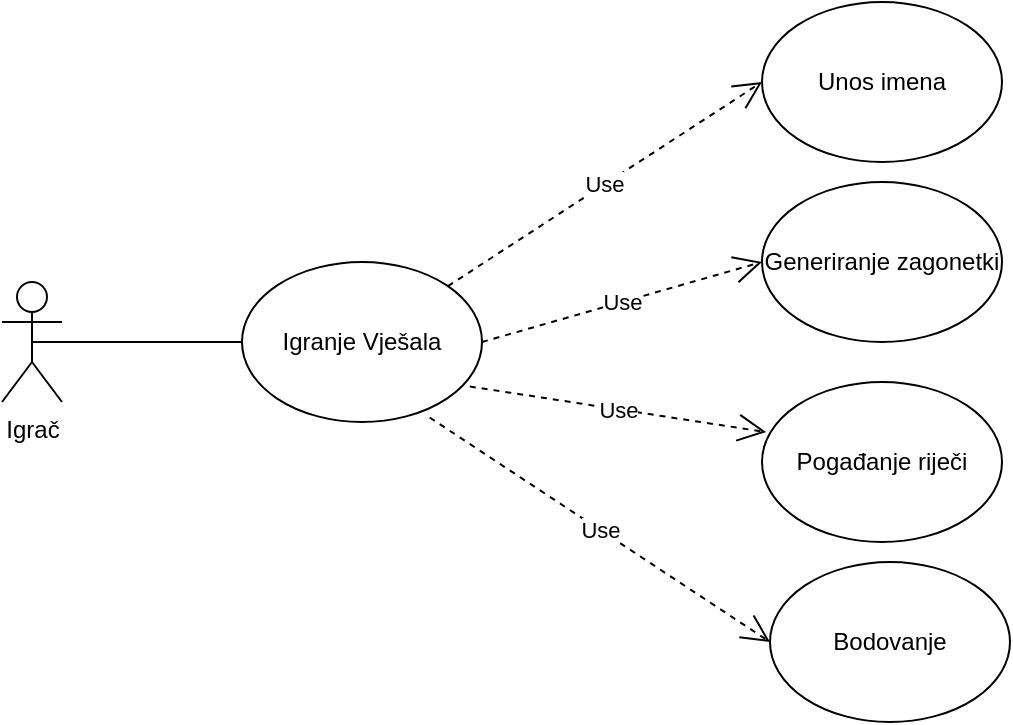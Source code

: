 <mxfile version="14.2.7" type="github" pages="8">
  <diagram id="t7AAfB5uRZc5TJ6AGRy_" name="UseCase: Igra Vješala">
    <mxGraphModel dx="1108" dy="1651" grid="1" gridSize="10" guides="1" tooltips="1" connect="1" arrows="1" fold="1" page="1" pageScale="1" pageWidth="827" pageHeight="1169" math="0" shadow="0">
      <root>
        <mxCell id="0" />
        <mxCell id="1" parent="0" />
        <mxCell id="uMafSdMmmjQVVe1kIT9z-1" value="Igrač&lt;br&gt;" style="shape=umlActor;verticalLabelPosition=bottom;verticalAlign=top;html=1;" parent="1" vertex="1">
          <mxGeometry x="50" y="-1010" width="30" height="60" as="geometry" />
        </mxCell>
        <mxCell id="uMafSdMmmjQVVe1kIT9z-2" value="Igranje Vješala" style="ellipse;whiteSpace=wrap;html=1;" parent="1" vertex="1">
          <mxGeometry x="170" y="-1020" width="120" height="80" as="geometry" />
        </mxCell>
        <mxCell id="uMafSdMmmjQVVe1kIT9z-5" value="" style="endArrow=none;html=1;entryX=0;entryY=0.5;entryDx=0;entryDy=0;exitX=0.5;exitY=0.5;exitDx=0;exitDy=0;exitPerimeter=0;" parent="1" source="uMafSdMmmjQVVe1kIT9z-1" target="uMafSdMmmjQVVe1kIT9z-2" edge="1">
          <mxGeometry width="50" height="50" relative="1" as="geometry">
            <mxPoint x="170" y="-980" as="sourcePoint" />
            <mxPoint x="310" y="-870" as="targetPoint" />
          </mxGeometry>
        </mxCell>
        <mxCell id="uMafSdMmmjQVVe1kIT9z-6" value="Unos imena" style="ellipse;whiteSpace=wrap;html=1;" parent="1" vertex="1">
          <mxGeometry x="430" y="-1150" width="120" height="80" as="geometry" />
        </mxCell>
        <mxCell id="uMafSdMmmjQVVe1kIT9z-7" value="Generiranje zagonetki" style="ellipse;whiteSpace=wrap;html=1;" parent="1" vertex="1">
          <mxGeometry x="430" y="-1060" width="120" height="80" as="geometry" />
        </mxCell>
        <mxCell id="uMafSdMmmjQVVe1kIT9z-8" value="Pogađanje riječi" style="ellipse;whiteSpace=wrap;html=1;" parent="1" vertex="1">
          <mxGeometry x="430" y="-960" width="120" height="80" as="geometry" />
        </mxCell>
        <mxCell id="uMafSdMmmjQVVe1kIT9z-9" value="Bodovanje" style="ellipse;whiteSpace=wrap;html=1;" parent="1" vertex="1">
          <mxGeometry x="434" y="-870" width="120" height="80" as="geometry" />
        </mxCell>
        <mxCell id="uMafSdMmmjQVVe1kIT9z-11" value="Use" style="endArrow=open;endSize=12;dashed=1;html=1;exitX=1;exitY=0.5;exitDx=0;exitDy=0;entryX=0;entryY=0.5;entryDx=0;entryDy=0;" parent="1" source="uMafSdMmmjQVVe1kIT9z-2" target="uMafSdMmmjQVVe1kIT9z-7" edge="1">
          <mxGeometry width="160" relative="1" as="geometry">
            <mxPoint x="320" y="-950" as="sourcePoint" />
            <mxPoint x="480" y="-950" as="targetPoint" />
          </mxGeometry>
        </mxCell>
        <mxCell id="uMafSdMmmjQVVe1kIT9z-12" value="Use" style="endArrow=open;endSize=12;dashed=1;html=1;entryX=0;entryY=0.5;entryDx=0;entryDy=0;" parent="1" source="uMafSdMmmjQVVe1kIT9z-2" target="uMafSdMmmjQVVe1kIT9z-6" edge="1">
          <mxGeometry width="160" relative="1" as="geometry">
            <mxPoint x="320" y="-950" as="sourcePoint" />
            <mxPoint x="480" y="-950" as="targetPoint" />
          </mxGeometry>
        </mxCell>
        <mxCell id="uMafSdMmmjQVVe1kIT9z-13" value="Use" style="endArrow=open;endSize=12;dashed=1;html=1;exitX=0.949;exitY=0.778;exitDx=0;exitDy=0;exitPerimeter=0;entryX=0.017;entryY=0.313;entryDx=0;entryDy=0;entryPerimeter=0;" parent="1" source="uMafSdMmmjQVVe1kIT9z-2" target="uMafSdMmmjQVVe1kIT9z-8" edge="1">
          <mxGeometry width="160" relative="1" as="geometry">
            <mxPoint x="320" y="-950" as="sourcePoint" />
            <mxPoint x="480" y="-950" as="targetPoint" />
          </mxGeometry>
        </mxCell>
        <mxCell id="uMafSdMmmjQVVe1kIT9z-14" value="Use" style="endArrow=open;endSize=12;dashed=1;html=1;exitX=0.782;exitY=0.972;exitDx=0;exitDy=0;exitPerimeter=0;entryX=0;entryY=0.5;entryDx=0;entryDy=0;" parent="1" source="uMafSdMmmjQVVe1kIT9z-2" target="uMafSdMmmjQVVe1kIT9z-9" edge="1">
          <mxGeometry width="160" relative="1" as="geometry">
            <mxPoint x="320" y="-950" as="sourcePoint" />
            <mxPoint x="480" y="-950" as="targetPoint" />
          </mxGeometry>
        </mxCell>
      </root>
    </mxGraphModel>
  </diagram>
  <diagram id="A4QDlll-oGeCQvx7pcKY" name="Activity: Igranje Vješala">
    <mxGraphModel dx="1108" dy="482" grid="1" gridSize="10" guides="1" tooltips="1" connect="1" arrows="1" fold="1" page="1" pageScale="1" pageWidth="827" pageHeight="1169" math="0" shadow="0">
      <root>
        <mxCell id="Zv0s2zPi0mleXZcaLCtx-0" />
        <mxCell id="Zv0s2zPi0mleXZcaLCtx-1" parent="Zv0s2zPi0mleXZcaLCtx-0" />
        <mxCell id="Zv0s2zPi0mleXZcaLCtx-2" value="" style="ellipse;html=1;shape=startState;fillColor=#000000;strokeColor=#ff0000;" parent="Zv0s2zPi0mleXZcaLCtx-1" vertex="1">
          <mxGeometry x="310" y="30" width="30" height="30" as="geometry" />
        </mxCell>
        <mxCell id="Zv0s2zPi0mleXZcaLCtx-3" value="" style="edgeStyle=orthogonalEdgeStyle;html=1;verticalAlign=bottom;endArrow=open;endSize=8;strokeColor=#ff0000;" parent="Zv0s2zPi0mleXZcaLCtx-1" edge="1">
          <mxGeometry relative="1" as="geometry">
            <mxPoint x="325" y="110" as="targetPoint" />
            <mxPoint x="325" y="50" as="sourcePoint" />
          </mxGeometry>
        </mxCell>
        <mxCell id="Zv0s2zPi0mleXZcaLCtx-4" value="Unos imena" style="rounded=1;whiteSpace=wrap;html=1;arcSize=40;fontColor=#000000;fillColor=#ffffc0;strokeColor=#ff0000;" parent="Zv0s2zPi0mleXZcaLCtx-1" vertex="1">
          <mxGeometry x="265" y="110" width="120" height="40" as="geometry" />
        </mxCell>
        <mxCell id="Zv0s2zPi0mleXZcaLCtx-5" value="" style="edgeStyle=orthogonalEdgeStyle;html=1;verticalAlign=bottom;endArrow=open;endSize=8;strokeColor=#ff0000;" parent="Zv0s2zPi0mleXZcaLCtx-1" source="Zv0s2zPi0mleXZcaLCtx-4" edge="1">
          <mxGeometry relative="1" as="geometry">
            <mxPoint x="325" y="210" as="targetPoint" />
          </mxGeometry>
        </mxCell>
        <mxCell id="Zv0s2zPi0mleXZcaLCtx-6" value="Generiranje zagonetki" style="rounded=1;whiteSpace=wrap;html=1;arcSize=40;fontColor=#000000;fillColor=#ffffc0;strokeColor=#ff0000;" parent="Zv0s2zPi0mleXZcaLCtx-1" vertex="1">
          <mxGeometry x="265" y="210" width="120" height="40" as="geometry" />
        </mxCell>
        <mxCell id="Zv0s2zPi0mleXZcaLCtx-7" value="" style="edgeStyle=orthogonalEdgeStyle;html=1;verticalAlign=bottom;endArrow=open;endSize=8;strokeColor=#ff0000;" parent="Zv0s2zPi0mleXZcaLCtx-1" source="Zv0s2zPi0mleXZcaLCtx-6" edge="1">
          <mxGeometry relative="1" as="geometry">
            <mxPoint x="325" y="310" as="targetPoint" />
          </mxGeometry>
        </mxCell>
        <mxCell id="5e64gRpfo2R-UP8L5tnI-0" value="Pogađanje riječi" style="rounded=1;whiteSpace=wrap;html=1;arcSize=40;fontColor=#000000;fillColor=#ffffc0;strokeColor=#ff0000;" parent="Zv0s2zPi0mleXZcaLCtx-1" vertex="1">
          <mxGeometry x="265" y="310" width="120" height="40" as="geometry" />
        </mxCell>
        <mxCell id="5e64gRpfo2R-UP8L5tnI-1" value="" style="edgeStyle=orthogonalEdgeStyle;html=1;verticalAlign=bottom;endArrow=open;endSize=8;strokeColor=#ff0000;" parent="Zv0s2zPi0mleXZcaLCtx-1" source="5e64gRpfo2R-UP8L5tnI-0" edge="1">
          <mxGeometry relative="1" as="geometry">
            <mxPoint x="325" y="410" as="targetPoint" />
          </mxGeometry>
        </mxCell>
        <mxCell id="5e64gRpfo2R-UP8L5tnI-2" value="Igrač je pogodio sva slova" style="rhombus;whiteSpace=wrap;html=1;fillColor=#ffffc0;strokeColor=#ff0000;" parent="Zv0s2zPi0mleXZcaLCtx-1" vertex="1">
          <mxGeometry x="251.25" y="410" width="147.5" height="90" as="geometry" />
        </mxCell>
        <mxCell id="5e64gRpfo2R-UP8L5tnI-3" value="no" style="edgeStyle=orthogonalEdgeStyle;html=1;align=left;verticalAlign=bottom;endArrow=open;endSize=8;strokeColor=#ff0000;" parent="Zv0s2zPi0mleXZcaLCtx-1" source="5e64gRpfo2R-UP8L5tnI-2" edge="1">
          <mxGeometry x="-1" relative="1" as="geometry">
            <mxPoint x="450" y="455" as="targetPoint" />
          </mxGeometry>
        </mxCell>
        <mxCell id="5e64gRpfo2R-UP8L5tnI-4" value="yes" style="edgeStyle=orthogonalEdgeStyle;html=1;align=left;verticalAlign=top;endArrow=open;endSize=8;strokeColor=#ff0000;" parent="Zv0s2zPi0mleXZcaLCtx-1" source="5e64gRpfo2R-UP8L5tnI-2" edge="1">
          <mxGeometry x="-1" relative="1" as="geometry">
            <mxPoint x="325" y="530" as="targetPoint" />
          </mxGeometry>
        </mxCell>
        <mxCell id="TKq9qSUuUsBXnSqAV_0W-1" value="Bodovanje" style="rounded=1;whiteSpace=wrap;html=1;arcSize=40;fontColor=#000000;fillColor=#ffffc0;strokeColor=#ff0000;" parent="Zv0s2zPi0mleXZcaLCtx-1" vertex="1">
          <mxGeometry x="267.5" y="530" width="120" height="40" as="geometry" />
        </mxCell>
        <mxCell id="TKq9qSUuUsBXnSqAV_0W-2" value="" style="edgeStyle=orthogonalEdgeStyle;html=1;verticalAlign=bottom;endArrow=open;endSize=8;strokeColor=#ff0000;" parent="Zv0s2zPi0mleXZcaLCtx-1" source="TKq9qSUuUsBXnSqAV_0W-1" edge="1">
          <mxGeometry relative="1" as="geometry">
            <mxPoint x="327.5" y="630" as="targetPoint" />
          </mxGeometry>
        </mxCell>
        <mxCell id="TKq9qSUuUsBXnSqAV_0W-3" value="" style="ellipse;html=1;shape=endState;fillColor=#000000;strokeColor=#ff0000;" parent="Zv0s2zPi0mleXZcaLCtx-1" vertex="1">
          <mxGeometry x="312.5" y="630" width="30" height="30" as="geometry" />
        </mxCell>
        <mxCell id="TKq9qSUuUsBXnSqAV_0W-6" value="Nastavak igre" style="rounded=1;whiteSpace=wrap;html=1;arcSize=40;fontColor=#000000;fillColor=#ffffc0;strokeColor=#ff0000;" parent="Zv0s2zPi0mleXZcaLCtx-1" vertex="1">
          <mxGeometry x="450" y="440" width="120" height="40" as="geometry" />
        </mxCell>
        <mxCell id="TKq9qSUuUsBXnSqAV_0W-7" value="" style="edgeStyle=orthogonalEdgeStyle;html=1;verticalAlign=bottom;endArrow=open;endSize=8;strokeColor=#ff0000;" parent="Zv0s2zPi0mleXZcaLCtx-1" source="TKq9qSUuUsBXnSqAV_0W-6" edge="1">
          <mxGeometry relative="1" as="geometry">
            <mxPoint x="250" y="460" as="targetPoint" />
            <Array as="points">
              <mxPoint x="510" y="671" />
              <mxPoint x="190" y="671" />
            </Array>
          </mxGeometry>
        </mxCell>
        <mxCell id="keYMumd1XY0r4O38rUdy-0" style="edgeStyle=orthogonalEdgeStyle;rounded=0;orthogonalLoop=1;jettySize=auto;html=1;exitX=0.5;exitY=1;exitDx=0;exitDy=0;" parent="Zv0s2zPi0mleXZcaLCtx-1" source="Zv0s2zPi0mleXZcaLCtx-2" target="Zv0s2zPi0mleXZcaLCtx-2" edge="1">
          <mxGeometry relative="1" as="geometry" />
        </mxCell>
      </root>
    </mxGraphModel>
  </diagram>
  <diagram id="lLZ3rtmIU1pkREQOlgfz" name="Activity: Unos imena">
    <mxGraphModel dx="1108" dy="482" grid="1" gridSize="10" guides="1" tooltips="1" connect="1" arrows="1" fold="1" page="1" pageScale="1" pageWidth="827" pageHeight="1169" math="0" shadow="0">
      <root>
        <mxCell id="8glMOwJfJuNUVCbfL2xH-0" />
        <mxCell id="8glMOwJfJuNUVCbfL2xH-1" parent="8glMOwJfJuNUVCbfL2xH-0" />
        <mxCell id="8glMOwJfJuNUVCbfL2xH-2" value="" style="ellipse;html=1;shape=startState;fillColor=#000000;strokeColor=#ff0000;" parent="8glMOwJfJuNUVCbfL2xH-1" vertex="1">
          <mxGeometry x="300" y="20" width="30" height="30" as="geometry" />
        </mxCell>
        <mxCell id="8glMOwJfJuNUVCbfL2xH-3" value="" style="edgeStyle=orthogonalEdgeStyle;html=1;verticalAlign=bottom;endArrow=open;endSize=8;strokeColor=#ff0000;" parent="8glMOwJfJuNUVCbfL2xH-1" edge="1">
          <mxGeometry relative="1" as="geometry">
            <mxPoint x="315" y="110" as="targetPoint" />
            <mxPoint x="315" y="40" as="sourcePoint" />
          </mxGeometry>
        </mxCell>
        <mxCell id="8glMOwJfJuNUVCbfL2xH-4" value="Sustav prikaže unos imena" style="rounded=1;whiteSpace=wrap;html=1;arcSize=40;fontColor=#000000;fillColor=#ffffc0;strokeColor=#ff0000;" parent="8glMOwJfJuNUVCbfL2xH-1" vertex="1">
          <mxGeometry x="255" y="110" width="120" height="40" as="geometry" />
        </mxCell>
        <mxCell id="8glMOwJfJuNUVCbfL2xH-5" value="" style="edgeStyle=orthogonalEdgeStyle;html=1;verticalAlign=bottom;endArrow=open;endSize=8;strokeColor=#ff0000;" parent="8glMOwJfJuNUVCbfL2xH-1" source="8glMOwJfJuNUVCbfL2xH-4" edge="1">
          <mxGeometry relative="1" as="geometry">
            <mxPoint x="315" y="210" as="targetPoint" />
          </mxGeometry>
        </mxCell>
        <mxCell id="8glMOwJfJuNUVCbfL2xH-6" value="Igrač unese ime" style="rounded=1;whiteSpace=wrap;html=1;arcSize=40;fontColor=#000000;fillColor=#ffffc0;strokeColor=#ff0000;" parent="8glMOwJfJuNUVCbfL2xH-1" vertex="1">
          <mxGeometry x="255" y="210" width="120" height="40" as="geometry" />
        </mxCell>
        <mxCell id="8glMOwJfJuNUVCbfL2xH-7" value="" style="edgeStyle=orthogonalEdgeStyle;html=1;verticalAlign=bottom;endArrow=open;endSize=8;strokeColor=#ff0000;" parent="8glMOwJfJuNUVCbfL2xH-1" source="8glMOwJfJuNUVCbfL2xH-6" edge="1">
          <mxGeometry relative="1" as="geometry">
            <mxPoint x="315" y="310" as="targetPoint" />
          </mxGeometry>
        </mxCell>
        <mxCell id="8glMOwJfJuNUVCbfL2xH-8" value="Sustav provjeri valjanost unosa" style="rounded=1;whiteSpace=wrap;html=1;arcSize=40;fontColor=#000000;fillColor=#ffffc0;strokeColor=#ff0000;" parent="8glMOwJfJuNUVCbfL2xH-1" vertex="1">
          <mxGeometry x="255" y="310" width="120" height="40" as="geometry" />
        </mxCell>
        <mxCell id="8glMOwJfJuNUVCbfL2xH-9" value="" style="edgeStyle=orthogonalEdgeStyle;html=1;verticalAlign=bottom;endArrow=open;endSize=8;strokeColor=#ff0000;" parent="8glMOwJfJuNUVCbfL2xH-1" source="8glMOwJfJuNUVCbfL2xH-8" edge="1">
          <mxGeometry relative="1" as="geometry">
            <mxPoint x="315" y="410" as="targetPoint" />
          </mxGeometry>
        </mxCell>
        <mxCell id="8glMOwJfJuNUVCbfL2xH-10" value="Valjanost imena" style="rhombus;whiteSpace=wrap;html=1;fillColor=#ffffc0;strokeColor=#ff0000;" parent="8glMOwJfJuNUVCbfL2xH-1" vertex="1">
          <mxGeometry x="250" y="410" width="130" height="60" as="geometry" />
        </mxCell>
        <mxCell id="8glMOwJfJuNUVCbfL2xH-11" value="no" style="edgeStyle=orthogonalEdgeStyle;html=1;align=left;verticalAlign=bottom;endArrow=open;endSize=8;strokeColor=#ff0000;entryX=1;entryY=0.25;entryDx=0;entryDy=0;" parent="8glMOwJfJuNUVCbfL2xH-1" source="8glMOwJfJuNUVCbfL2xH-10" target="8glMOwJfJuNUVCbfL2xH-4" edge="1">
          <mxGeometry x="-1" relative="1" as="geometry">
            <mxPoint x="480" y="124" as="targetPoint" />
            <Array as="points">
              <mxPoint x="490" y="440" />
              <mxPoint x="490" y="120" />
            </Array>
          </mxGeometry>
        </mxCell>
        <mxCell id="8glMOwJfJuNUVCbfL2xH-12" value="yes" style="edgeStyle=orthogonalEdgeStyle;html=1;align=left;verticalAlign=top;endArrow=open;endSize=8;strokeColor=#ff0000;" parent="8glMOwJfJuNUVCbfL2xH-1" source="8glMOwJfJuNUVCbfL2xH-10" edge="1">
          <mxGeometry x="-1" relative="1" as="geometry">
            <mxPoint x="315" y="530" as="targetPoint" />
          </mxGeometry>
        </mxCell>
        <mxCell id="8glMOwJfJuNUVCbfL2xH-13" value="Igra postavi korisnika" style="rounded=1;whiteSpace=wrap;html=1;arcSize=40;fontColor=#000000;fillColor=#ffffc0;strokeColor=#ff0000;" parent="8glMOwJfJuNUVCbfL2xH-1" vertex="1">
          <mxGeometry x="255" y="530" width="120" height="40" as="geometry" />
        </mxCell>
        <mxCell id="8glMOwJfJuNUVCbfL2xH-14" value="" style="edgeStyle=orthogonalEdgeStyle;html=1;verticalAlign=bottom;endArrow=open;endSize=8;strokeColor=#ff0000;" parent="8glMOwJfJuNUVCbfL2xH-1" source="8glMOwJfJuNUVCbfL2xH-13" edge="1">
          <mxGeometry relative="1" as="geometry">
            <mxPoint x="315" y="630" as="targetPoint" />
          </mxGeometry>
        </mxCell>
        <mxCell id="8glMOwJfJuNUVCbfL2xH-15" value="" style="ellipse;html=1;shape=endState;fillColor=#000000;strokeColor=#ff0000;" parent="8glMOwJfJuNUVCbfL2xH-1" vertex="1">
          <mxGeometry x="300" y="630" width="30" height="30" as="geometry" />
        </mxCell>
      </root>
    </mxGraphModel>
  </diagram>
  <diagram id="DXntMrccITSF2kXupRxk" name="Activity: Generiranje zagonetki">
    <mxGraphModel dx="1108" dy="482" grid="1" gridSize="10" guides="1" tooltips="1" connect="1" arrows="1" fold="1" page="1" pageScale="1" pageWidth="827" pageHeight="1169" math="0" shadow="0">
      <root>
        <mxCell id="krG-ufowRGtU0hnai8Vx-0" />
        <mxCell id="krG-ufowRGtU0hnai8Vx-1" parent="krG-ufowRGtU0hnai8Vx-0" />
        <mxCell id="krG-ufowRGtU0hnai8Vx-2" value="" style="ellipse;html=1;shape=endState;fillColor=#000000;strokeColor=#ff0000;" parent="krG-ufowRGtU0hnai8Vx-1" vertex="1">
          <mxGeometry x="365" y="40" width="30" height="30" as="geometry" />
        </mxCell>
        <mxCell id="O4cbk9dbyA0JluWbLkqz-0" value="" style="edgeStyle=orthogonalEdgeStyle;rounded=0;orthogonalLoop=1;jettySize=auto;html=1;" edge="1" parent="krG-ufowRGtU0hnai8Vx-1" source="krG-ufowRGtU0hnai8Vx-3" target="p_5qRxw7ErOW9D0is9Pn-0">
          <mxGeometry relative="1" as="geometry" />
        </mxCell>
        <mxCell id="krG-ufowRGtU0hnai8Vx-3" value="Random se generira zagonetka" style="rounded=1;whiteSpace=wrap;html=1;arcSize=40;fontColor=#000000;fillColor=#ffffc0;strokeColor=#ff0000;" parent="krG-ufowRGtU0hnai8Vx-1" vertex="1">
          <mxGeometry x="320" y="140" width="120" height="40" as="geometry" />
        </mxCell>
        <mxCell id="krG-ufowRGtU0hnai8Vx-4" value="" style="edgeStyle=orthogonalEdgeStyle;html=1;verticalAlign=bottom;endArrow=open;endSize=8;strokeColor=#ff0000;" parent="krG-ufowRGtU0hnai8Vx-1" source="krG-ufowRGtU0hnai8Vx-3" edge="1">
          <mxGeometry relative="1" as="geometry">
            <mxPoint x="380" y="240" as="targetPoint" />
            <Array as="points">
              <mxPoint x="380" y="230" />
            </Array>
          </mxGeometry>
        </mxCell>
        <mxCell id="p_5qRxw7ErOW9D0is9Pn-0" value="Igraču se prikaže zagonetka" style="rounded=1;whiteSpace=wrap;html=1;arcSize=40;fontColor=#000000;fillColor=#ffffc0;strokeColor=#ff0000;" parent="krG-ufowRGtU0hnai8Vx-1" vertex="1">
          <mxGeometry x="320" y="240" width="120" height="40" as="geometry" />
        </mxCell>
        <mxCell id="p_5qRxw7ErOW9D0is9Pn-1" value="" style="edgeStyle=orthogonalEdgeStyle;html=1;verticalAlign=bottom;endArrow=open;endSize=8;strokeColor=#ff0000;" parent="krG-ufowRGtU0hnai8Vx-1" source="p_5qRxw7ErOW9D0is9Pn-0" edge="1">
          <mxGeometry relative="1" as="geometry">
            <mxPoint x="380" y="340" as="targetPoint" />
          </mxGeometry>
        </mxCell>
        <mxCell id="p_5qRxw7ErOW9D0is9Pn-2" value="" style="ellipse;html=1;shape=endState;fillColor=#000000;strokeColor=#ff0000;" parent="krG-ufowRGtU0hnai8Vx-1" vertex="1">
          <mxGeometry x="365" y="340" width="30" height="30" as="geometry" />
        </mxCell>
        <mxCell id="O4cbk9dbyA0JluWbLkqz-2" value="" style="edgeStyle=orthogonalEdgeStyle;html=1;verticalAlign=bottom;endArrow=open;endSize=8;strokeColor=#ff0000;exitX=0.5;exitY=1;exitDx=0;exitDy=0;" edge="1" parent="krG-ufowRGtU0hnai8Vx-1" source="krG-ufowRGtU0hnai8Vx-2">
          <mxGeometry relative="1" as="geometry">
            <mxPoint x="379.5" y="140" as="targetPoint" />
            <Array as="points">
              <mxPoint x="380" y="130" />
            </Array>
            <mxPoint x="379.5" y="80" as="sourcePoint" />
          </mxGeometry>
        </mxCell>
      </root>
    </mxGraphModel>
  </diagram>
  <diagram id="v5RKoNMn4YD1xQ0Edqm3" name="Activity: Pogađanje riječi">
    <mxGraphModel dx="1108" dy="482" grid="1" gridSize="10" guides="1" tooltips="1" connect="1" arrows="1" fold="1" page="1" pageScale="1" pageWidth="827" pageHeight="1169" math="0" shadow="0">
      <root>
        <mxCell id="pQWPrRYoLJMenO-4x-RL-0" />
        <mxCell id="pQWPrRYoLJMenO-4x-RL-1" parent="pQWPrRYoLJMenO-4x-RL-0" />
        <mxCell id="PLRM1VCSRUN1PJNMYGaR-2" value="" style="edgeStyle=orthogonalEdgeStyle;rounded=0;orthogonalLoop=1;jettySize=auto;html=1;" edge="1" parent="pQWPrRYoLJMenO-4x-RL-1" target="pQWPrRYoLJMenO-4x-RL-4">
          <mxGeometry relative="1" as="geometry">
            <mxPoint x="399" y="120" as="sourcePoint" />
          </mxGeometry>
        </mxCell>
        <mxCell id="pQWPrRYoLJMenO-4x-RL-2" value="" style="ellipse;html=1;shape=startState;fillColor=#000000;strokeColor=#ff0000;" parent="pQWPrRYoLJMenO-4x-RL-1" vertex="1">
          <mxGeometry x="384" y="90" width="30" height="30" as="geometry" />
        </mxCell>
        <mxCell id="pQWPrRYoLJMenO-4x-RL-3" value="" style="edgeStyle=orthogonalEdgeStyle;html=1;verticalAlign=bottom;endArrow=open;endSize=8;strokeColor=#ff0000;" parent="pQWPrRYoLJMenO-4x-RL-1" source="pQWPrRYoLJMenO-4x-RL-2" edge="1">
          <mxGeometry relative="1" as="geometry">
            <mxPoint x="399" y="170" as="targetPoint" />
          </mxGeometry>
        </mxCell>
        <mxCell id="pQWPrRYoLJMenO-4x-RL-4" value="Sustav prikaže zagonetku i duljinu riječi" style="rounded=1;whiteSpace=wrap;html=1;arcSize=40;fontColor=#000000;fillColor=#ffffc0;strokeColor=#ff0000;" parent="pQWPrRYoLJMenO-4x-RL-1" vertex="1">
          <mxGeometry x="339" y="170" width="120" height="40" as="geometry" />
        </mxCell>
        <mxCell id="pQWPrRYoLJMenO-4x-RL-5" value="" style="edgeStyle=orthogonalEdgeStyle;html=1;verticalAlign=bottom;endArrow=open;endSize=8;strokeColor=#ff0000;" parent="pQWPrRYoLJMenO-4x-RL-1" source="pQWPrRYoLJMenO-4x-RL-4" edge="1">
          <mxGeometry relative="1" as="geometry">
            <mxPoint x="399" y="270" as="targetPoint" />
          </mxGeometry>
        </mxCell>
        <mxCell id="pQWPrRYoLJMenO-4x-RL-6" value="Igrač pogađa slovo" style="rounded=1;whiteSpace=wrap;html=1;arcSize=40;fontColor=#000000;fillColor=#ffffc0;strokeColor=#ff0000;" parent="pQWPrRYoLJMenO-4x-RL-1" vertex="1">
          <mxGeometry x="339" y="270" width="120" height="40" as="geometry" />
        </mxCell>
        <mxCell id="pQWPrRYoLJMenO-4x-RL-7" value="" style="edgeStyle=orthogonalEdgeStyle;html=1;verticalAlign=bottom;endArrow=open;endSize=8;strokeColor=#ff0000;" parent="pQWPrRYoLJMenO-4x-RL-1" source="pQWPrRYoLJMenO-4x-RL-6" edge="1">
          <mxGeometry relative="1" as="geometry">
            <mxPoint x="399" y="370" as="targetPoint" />
          </mxGeometry>
        </mxCell>
        <mxCell id="pQWPrRYoLJMenO-4x-RL-8" value="Igrač je pogodio slovo" style="rhombus;whiteSpace=wrap;html=1;fillColor=#ffffc0;strokeColor=#ff0000;" parent="pQWPrRYoLJMenO-4x-RL-1" vertex="1">
          <mxGeometry x="349" y="370" width="100" height="60" as="geometry" />
        </mxCell>
        <mxCell id="pQWPrRYoLJMenO-4x-RL-9" value="no" style="edgeStyle=orthogonalEdgeStyle;html=1;align=left;verticalAlign=bottom;endArrow=open;endSize=8;strokeColor=#ff0000;" parent="pQWPrRYoLJMenO-4x-RL-1" source="pQWPrRYoLJMenO-4x-RL-8" edge="1">
          <mxGeometry x="-1" relative="1" as="geometry">
            <mxPoint x="540" y="390" as="targetPoint" />
          </mxGeometry>
        </mxCell>
        <mxCell id="pQWPrRYoLJMenO-4x-RL-10" value="yes" style="edgeStyle=orthogonalEdgeStyle;html=1;align=left;verticalAlign=top;endArrow=open;endSize=8;strokeColor=#ff0000;" parent="pQWPrRYoLJMenO-4x-RL-1" source="pQWPrRYoLJMenO-4x-RL-8" edge="1">
          <mxGeometry x="-1" relative="1" as="geometry">
            <mxPoint x="400" y="470" as="targetPoint" />
          </mxGeometry>
        </mxCell>
        <mxCell id="pQWPrRYoLJMenO-4x-RL-13" value="Igrač je ostavario 6 grešaka" style="rhombus;whiteSpace=wrap;html=1;fillColor=#ffffc0;strokeColor=#ff0000;" parent="pQWPrRYoLJMenO-4x-RL-1" vertex="1">
          <mxGeometry x="540" y="350" width="90" height="80" as="geometry" />
        </mxCell>
        <mxCell id="pQWPrRYoLJMenO-4x-RL-14" value="no" style="edgeStyle=orthogonalEdgeStyle;html=1;align=left;verticalAlign=bottom;endArrow=open;endSize=8;strokeColor=#ff0000;" parent="pQWPrRYoLJMenO-4x-RL-1" source="pQWPrRYoLJMenO-4x-RL-13" edge="1">
          <mxGeometry x="-1" relative="1" as="geometry">
            <mxPoint x="460" y="290" as="targetPoint" />
            <Array as="points">
              <mxPoint x="680" y="390" />
              <mxPoint x="680" y="290" />
            </Array>
          </mxGeometry>
        </mxCell>
        <mxCell id="pQWPrRYoLJMenO-4x-RL-15" value="yes" style="edgeStyle=orthogonalEdgeStyle;html=1;align=left;verticalAlign=top;endArrow=open;endSize=8;strokeColor=#ff0000;entryX=0.5;entryY=0;entryDx=0;entryDy=0;" parent="pQWPrRYoLJMenO-4x-RL-1" source="pQWPrRYoLJMenO-4x-RL-13" target="pQWPrRYoLJMenO-4x-RL-17" edge="1">
          <mxGeometry x="-1" relative="1" as="geometry">
            <mxPoint x="580" y="470" as="targetPoint" />
          </mxGeometry>
        </mxCell>
        <mxCell id="pQWPrRYoLJMenO-4x-RL-17" value="" style="ellipse;html=1;shape=endState;fillColor=#000000;strokeColor=#ff0000;" parent="pQWPrRYoLJMenO-4x-RL-1" vertex="1">
          <mxGeometry x="565" y="550" width="30" height="30" as="geometry" />
        </mxCell>
        <mxCell id="pQWPrRYoLJMenO-4x-RL-18" value="igrač pogodio riječ" style="rhombus;whiteSpace=wrap;html=1;fillColor=#ffffc0;strokeColor=#ff0000;" parent="pQWPrRYoLJMenO-4x-RL-1" vertex="1">
          <mxGeometry x="360" y="470" width="80" height="55" as="geometry" />
        </mxCell>
        <mxCell id="pQWPrRYoLJMenO-4x-RL-19" value="no" style="edgeStyle=orthogonalEdgeStyle;html=1;align=left;verticalAlign=bottom;endArrow=open;endSize=8;strokeColor=#ff0000;entryX=0;entryY=0.5;entryDx=0;entryDy=0;" parent="pQWPrRYoLJMenO-4x-RL-1" source="pQWPrRYoLJMenO-4x-RL-18" target="pQWPrRYoLJMenO-4x-RL-6" edge="1">
          <mxGeometry x="-0.862" relative="1" as="geometry">
            <mxPoint x="270" y="290" as="targetPoint" />
            <Array as="points">
              <mxPoint x="230" y="498" />
              <mxPoint x="230" y="290" />
            </Array>
            <mxPoint as="offset" />
          </mxGeometry>
        </mxCell>
        <mxCell id="pQWPrRYoLJMenO-4x-RL-20" value="yes" style="edgeStyle=orthogonalEdgeStyle;html=1;align=left;verticalAlign=top;endArrow=open;endSize=8;strokeColor=#ff0000;" parent="pQWPrRYoLJMenO-4x-RL-1" source="pQWPrRYoLJMenO-4x-RL-18" edge="1">
          <mxGeometry x="-1" y="-10" relative="1" as="geometry">
            <mxPoint x="400" y="570" as="targetPoint" />
            <mxPoint x="10" y="-10" as="offset" />
          </mxGeometry>
        </mxCell>
        <mxCell id="pQWPrRYoLJMenO-4x-RL-22" value="Ispis ostvarenih bodova" style="rounded=1;whiteSpace=wrap;html=1;arcSize=40;fontColor=#000000;fillColor=#ffffc0;strokeColor=#ff0000;" parent="pQWPrRYoLJMenO-4x-RL-1" vertex="1">
          <mxGeometry x="340" y="570" width="120" height="40" as="geometry" />
        </mxCell>
        <mxCell id="pQWPrRYoLJMenO-4x-RL-23" value="" style="edgeStyle=orthogonalEdgeStyle;html=1;verticalAlign=bottom;endArrow=open;endSize=8;strokeColor=#ff0000;entryX=0;entryY=0.5;entryDx=0;entryDy=0;" parent="pQWPrRYoLJMenO-4x-RL-1" source="pQWPrRYoLJMenO-4x-RL-22" target="pQWPrRYoLJMenO-4x-RL-17" edge="1">
          <mxGeometry relative="1" as="geometry">
            <mxPoint x="530" y="701" as="targetPoint" />
            <Array as="points">
              <mxPoint x="400" y="640" />
              <mxPoint x="530" y="640" />
              <mxPoint x="530" y="565" />
            </Array>
          </mxGeometry>
        </mxCell>
      </root>
    </mxGraphModel>
  </diagram>
  <diagram id="-vGzhyjU4xxyUd9wYPJS" name="Activity: Bodovanje">
    <mxGraphModel dx="1108" dy="482" grid="1" gridSize="10" guides="1" tooltips="1" connect="1" arrows="1" fold="1" page="1" pageScale="1" pageWidth="827" pageHeight="1169" math="0" shadow="0">
      <root>
        <mxCell id="kJpD3P7xj_tBXJAkQ2O7-0" />
        <mxCell id="kJpD3P7xj_tBXJAkQ2O7-1" parent="kJpD3P7xj_tBXJAkQ2O7-0" />
        <mxCell id="kJpD3P7xj_tBXJAkQ2O7-2" value="" style="ellipse;html=1;shape=startState;fillColor=#000000;strokeColor=#ff0000;" parent="kJpD3P7xj_tBXJAkQ2O7-1" vertex="1">
          <mxGeometry x="379" y="70" width="30" height="30" as="geometry" />
        </mxCell>
        <mxCell id="kJpD3P7xj_tBXJAkQ2O7-3" value="" style="edgeStyle=orthogonalEdgeStyle;html=1;verticalAlign=bottom;endArrow=open;endSize=8;strokeColor=#ff0000;entryX=0.5;entryY=0;entryDx=0;entryDy=0;" parent="kJpD3P7xj_tBXJAkQ2O7-1" source="kJpD3P7xj_tBXJAkQ2O7-2" target="kJpD3P7xj_tBXJAkQ2O7-10" edge="1">
          <mxGeometry relative="1" as="geometry">
            <mxPoint x="389" y="240" as="targetPoint" />
            <Array as="points">
              <mxPoint x="394" y="130" />
              <mxPoint x="394" y="130" />
            </Array>
          </mxGeometry>
        </mxCell>
        <mxCell id="kJpD3P7xj_tBXJAkQ2O7-10" value="Igrač je pogodio slovo" style="rhombus;whiteSpace=wrap;html=1;fillColor=#ffffc0;strokeColor=#ff0000;" parent="kJpD3P7xj_tBXJAkQ2O7-1" vertex="1">
          <mxGeometry x="349" y="270" width="90" height="60" as="geometry" />
        </mxCell>
        <mxCell id="kJpD3P7xj_tBXJAkQ2O7-11" value="no" style="edgeStyle=orthogonalEdgeStyle;html=1;align=left;verticalAlign=bottom;endArrow=open;endSize=8;strokeColor=#ff0000;" parent="kJpD3P7xj_tBXJAkQ2O7-1" source="kJpD3P7xj_tBXJAkQ2O7-10" edge="1">
          <mxGeometry x="-1" relative="1" as="geometry">
            <mxPoint x="529" y="300" as="targetPoint" />
          </mxGeometry>
        </mxCell>
        <mxCell id="kJpD3P7xj_tBXJAkQ2O7-12" value="yes" style="edgeStyle=orthogonalEdgeStyle;html=1;align=left;verticalAlign=top;endArrow=open;endSize=8;strokeColor=#ff0000;entryX=0.5;entryY=0;entryDx=0;entryDy=0;" parent="kJpD3P7xj_tBXJAkQ2O7-1" source="kJpD3P7xj_tBXJAkQ2O7-10" edge="1" target="kJpD3P7xj_tBXJAkQ2O7-17">
          <mxGeometry x="-1" relative="1" as="geometry">
            <mxPoint x="394" y="370" as="targetPoint" />
          </mxGeometry>
        </mxCell>
        <mxCell id="kJpD3P7xj_tBXJAkQ2O7-17" value="Igrač je pogodio sva slova" style="rhombus;whiteSpace=wrap;html=1;fillColor=#ffffc0;strokeColor=#ff0000;" parent="kJpD3P7xj_tBXJAkQ2O7-1" vertex="1">
          <mxGeometry x="354" y="380" width="80" height="60" as="geometry" />
        </mxCell>
        <mxCell id="kJpD3P7xj_tBXJAkQ2O7-18" value="no" style="edgeStyle=orthogonalEdgeStyle;html=1;align=left;verticalAlign=bottom;endArrow=open;endSize=8;strokeColor=#ff0000;entryX=0;entryY=0.5;entryDx=0;entryDy=0;" parent="kJpD3P7xj_tBXJAkQ2O7-1" source="kJpD3P7xj_tBXJAkQ2O7-17" target="kJpD3P7xj_tBXJAkQ2O7-10" edge="1">
          <mxGeometry x="-1" y="-10" relative="1" as="geometry">
            <mxPoint x="329" y="300" as="targetPoint" />
            <Array as="points">
              <mxPoint x="229" y="410" />
              <mxPoint x="229" y="300" />
            </Array>
            <mxPoint as="offset" />
          </mxGeometry>
        </mxCell>
        <mxCell id="kJpD3P7xj_tBXJAkQ2O7-19" value="yes" style="edgeStyle=orthogonalEdgeStyle;html=1;align=left;verticalAlign=top;endArrow=open;endSize=8;strokeColor=#ff0000;" parent="kJpD3P7xj_tBXJAkQ2O7-1" source="kJpD3P7xj_tBXJAkQ2O7-17" edge="1">
          <mxGeometry x="-1" relative="1" as="geometry">
            <mxPoint x="389" y="480" as="targetPoint" />
          </mxGeometry>
        </mxCell>
        <mxCell id="kJpD3P7xj_tBXJAkQ2O7-20" value="" style="ellipse;html=1;shape=endState;fillColor=#000000;strokeColor=#ff0000;" parent="kJpD3P7xj_tBXJAkQ2O7-1" vertex="1">
          <mxGeometry x="374" y="480" width="30" height="30" as="geometry" />
        </mxCell>
        <mxCell id="kJpD3P7xj_tBXJAkQ2O7-21" value="Broj bodova jse za 1 i provjerava se je li 0" style="rhombus;whiteSpace=wrap;html=1;fillColor=#ffffc0;strokeColor=#ff0000;" parent="kJpD3P7xj_tBXJAkQ2O7-1" vertex="1">
          <mxGeometry x="529" y="260" width="90" height="80" as="geometry" />
        </mxCell>
        <mxCell id="kJpD3P7xj_tBXJAkQ2O7-22" value="no" style="edgeStyle=orthogonalEdgeStyle;html=1;align=left;verticalAlign=bottom;endArrow=open;endSize=8;strokeColor=#ff0000;entryX=0;entryY=0.5;entryDx=0;entryDy=0;" parent="kJpD3P7xj_tBXJAkQ2O7-1" source="kJpD3P7xj_tBXJAkQ2O7-21" target="kJpD3P7xj_tBXJAkQ2O7-10" edge="1">
          <mxGeometry x="-1" relative="1" as="geometry">
            <mxPoint x="349" y="270" as="targetPoint" />
            <Array as="points">
              <mxPoint x="719" y="300" />
              <mxPoint x="719" y="560" />
              <mxPoint x="109" y="560" />
              <mxPoint x="109" y="250" />
              <mxPoint x="349" y="250" />
            </Array>
          </mxGeometry>
        </mxCell>
        <mxCell id="kJpD3P7xj_tBXJAkQ2O7-23" value="yes" style="edgeStyle=orthogonalEdgeStyle;html=1;align=left;verticalAlign=top;endArrow=open;endSize=8;strokeColor=#ff0000;entryX=1;entryY=0.5;entryDx=0;entryDy=0;" parent="kJpD3P7xj_tBXJAkQ2O7-1" source="kJpD3P7xj_tBXJAkQ2O7-21" target="kJpD3P7xj_tBXJAkQ2O7-20" edge="1">
          <mxGeometry x="-1" relative="1" as="geometry">
            <mxPoint x="549" y="500" as="targetPoint" />
            <Array as="points">
              <mxPoint x="574" y="495" />
            </Array>
          </mxGeometry>
        </mxCell>
      </root>
    </mxGraphModel>
  </diagram>
  <diagram id="mWtvQ6kEYjz8tR1Wci99" name="Dijagram klasa arhitekture Igre Vješala">
    <mxGraphModel dx="1108" dy="1651" grid="1" gridSize="10" guides="1" tooltips="1" connect="1" arrows="1" fold="1" page="1" pageScale="1" pageWidth="827" pageHeight="1169" math="0" shadow="0">
      <root>
        <mxCell id="Ckduz7qMlGHqTH-XJJHd-0" />
        <mxCell id="Ckduz7qMlGHqTH-XJJHd-1" parent="Ckduz7qMlGHqTH-XJJHd-0" />
        <mxCell id="0ZQxATCzyCgOZJlGyqI3-18" value="«Model»&lt;br&gt;&lt;b&gt;Riječ&lt;/b&gt;" style="html=1;startSize=30;" parent="Ckduz7qMlGHqTH-XJJHd-1" vertex="1">
          <mxGeometry x="70" y="-1118" width="110" height="50" as="geometry" />
        </mxCell>
        <mxCell id="ljAL6l2xJ3pAviEZMArT-0" style="edgeStyle=orthogonalEdgeStyle;rounded=0;orthogonalLoop=1;jettySize=auto;html=1;exitX=0.5;exitY=0;exitDx=0;exitDy=0;entryX=1;entryY=0.5;entryDx=0;entryDy=0;" parent="Ckduz7qMlGHqTH-XJJHd-1" source="0ZQxATCzyCgOZJlGyqI3-20" target="0ZQxATCzyCgOZJlGyqI3-18" edge="1">
          <mxGeometry relative="1" as="geometry">
            <Array as="points">
              <mxPoint x="395" y="-1093" />
            </Array>
          </mxGeometry>
        </mxCell>
        <mxCell id="0ZQxATCzyCgOZJlGyqI3-20" value="«Model»&lt;br&gt;&lt;b&gt;Igrač&lt;/b&gt;" style="html=1;startSize=30;" parent="Ckduz7qMlGHqTH-XJJHd-1" vertex="1">
          <mxGeometry x="340" y="-968" width="110" height="50" as="geometry" />
        </mxCell>
        <mxCell id="0ZQxATCzyCgOZJlGyqI3-21" value="«Controller»&lt;br&gt;&lt;b&gt;Igra&lt;/b&gt;" style="html=1;startSize=30;" parent="Ckduz7qMlGHqTH-XJJHd-1" vertex="1">
          <mxGeometry x="70" y="-968" width="110" height="50" as="geometry" />
        </mxCell>
        <mxCell id="0ZQxATCzyCgOZJlGyqI3-24" value="" style="endArrow=none;html=1;edgeStyle=orthogonalEdgeStyle;entryX=0;entryY=0.5;entryDx=0;entryDy=0;" parent="Ckduz7qMlGHqTH-XJJHd-1" target="0ZQxATCzyCgOZJlGyqI3-20" edge="1">
          <mxGeometry relative="1" as="geometry">
            <mxPoint x="180" y="-943.5" as="sourcePoint" />
            <mxPoint x="330" y="-943.5" as="targetPoint" />
            <Array as="points" />
          </mxGeometry>
        </mxCell>
        <mxCell id="0ZQxATCzyCgOZJlGyqI3-27" value="" style="endArrow=none;html=1;edgeStyle=orthogonalEdgeStyle;entryX=0.5;entryY=1;entryDx=0;entryDy=0;exitX=0.5;exitY=0;exitDx=0;exitDy=0;" parent="Ckduz7qMlGHqTH-XJJHd-1" source="0ZQxATCzyCgOZJlGyqI3-21" target="0ZQxATCzyCgOZJlGyqI3-18" edge="1">
          <mxGeometry relative="1" as="geometry">
            <mxPoint x="124.5" y="-998" as="sourcePoint" />
            <mxPoint x="124.5" y="-1048" as="targetPoint" />
          </mxGeometry>
        </mxCell>
        <mxCell id="0ZQxATCzyCgOZJlGyqI3-33" value="«View»&lt;br&gt;&lt;b&gt;PrikazIgre&lt;/b&gt;" style="html=1;startSize=30" parent="Ckduz7qMlGHqTH-XJJHd-1" vertex="1">
          <mxGeometry x="70" y="-870" width="110" height="50" as="geometry" />
        </mxCell>
        <mxCell id="0ZQxATCzyCgOZJlGyqI3-37" value="" style="endArrow=none;html=1;edgeStyle=orthogonalEdgeStyle;exitX=0.5;exitY=1;exitDx=0;exitDy=0;entryX=0.5;entryY=0;entryDx=0;entryDy=0;" parent="Ckduz7qMlGHqTH-XJJHd-1" source="0ZQxATCzyCgOZJlGyqI3-21" target="0ZQxATCzyCgOZJlGyqI3-33" edge="1">
          <mxGeometry relative="1" as="geometry">
            <mxPoint x="90" y="-890" as="sourcePoint" />
            <mxPoint x="250" y="-890" as="targetPoint" />
            <Array as="points" />
          </mxGeometry>
        </mxCell>
        <mxCell id="8oEEUFAKbSYk8f0yRyIk-0" value="«Model»&lt;br&gt;&lt;b&gt;Čovjek&lt;/b&gt;" style="html=1;" parent="Ckduz7qMlGHqTH-XJJHd-1" vertex="1">
          <mxGeometry x="344.5" y="-850" width="101" height="50" as="geometry" />
        </mxCell>
        <mxCell id="8oEEUFAKbSYk8f0yRyIk-1" value="" style="html=1;verticalAlign=bottom;endArrow=block;entryX=0.5;entryY=1;entryDx=0;entryDy=0;" parent="Ckduz7qMlGHqTH-XJJHd-1" target="0ZQxATCzyCgOZJlGyqI3-20" edge="1">
          <mxGeometry x="-0.523" y="-10" width="80" relative="1" as="geometry">
            <mxPoint x="395" y="-850" as="sourcePoint" />
            <mxPoint x="370" y="-910" as="targetPoint" />
            <Array as="points">
              <mxPoint x="395" y="-880" />
            </Array>
            <mxPoint as="offset" />
          </mxGeometry>
        </mxCell>
      </root>
    </mxGraphModel>
  </diagram>
  <diagram id="Ai0-UECGRLWEKi1-veOs" name="Dijagram klasa modela Igre Vješala">
    <mxGraphModel dx="1108" dy="482" grid="1" gridSize="10" guides="1" tooltips="1" connect="1" arrows="1" fold="1" page="1" pageScale="1" pageWidth="827" pageHeight="1169" math="0" shadow="0">
      <root>
        <mxCell id="dy0KcBAdUi3z-my1Jfc3-0" />
        <mxCell id="dy0KcBAdUi3z-my1Jfc3-1" parent="dy0KcBAdUi3z-my1Jfc3-0" />
        <mxCell id="3cN5Awxgg-Yt2ZT8IngC-0" style="edgeStyle=orthogonalEdgeStyle;rounded=0;orthogonalLoop=1;jettySize=auto;html=1;" parent="dy0KcBAdUi3z-my1Jfc3-1" edge="1">
          <mxGeometry relative="1" as="geometry">
            <mxPoint x="165" y="170" as="targetPoint" />
            <mxPoint x="165" y="170" as="sourcePoint" />
          </mxGeometry>
        </mxCell>
        <mxCell id="uDubxbUlJt-z4bXhfUuw-9" value="&lt;p style=&quot;margin: 0px ; margin-top: 4px ; text-align: center&quot;&gt;&lt;i&gt;&amp;lt;&amp;lt;Model&amp;gt;&amp;gt;&lt;/i&gt;&lt;br&gt;&lt;b&gt;Riječ&lt;/b&gt;&lt;/p&gt;&lt;hr size=&quot;1&quot;&gt;&lt;p style=&quot;margin: 0px ; margin-left: 4px&quot;&gt;+ __rijec_info (&#39;Vodu pije, a živo nije&#39;:&#39;spužva&#39;)&lt;br&gt;&lt;/p&gt;&lt;hr size=&quot;1&quot;&gt;&lt;p style=&quot;margin: 0px ; margin-left: 4px&quot;&gt;+ __init__(zagonetka, rjesenje, pogodeno=False)&lt;br&gt;&lt;/p&gt;&lt;p style=&quot;margin: 0px ; margin-left: 4px&quot;&gt;+ zagonetke()&lt;/p&gt;&lt;p style=&quot;margin: 0px ; margin-left: 4px&quot;&gt;+ zagonetka()&lt;br&gt;+ rjesenje()&lt;/p&gt;&lt;p style=&quot;margin: 0px ; margin-left: 4px&quot;&gt;&amp;lt;&amp;lt;get, set&amp;gt;&amp;gt; + pogodena()&lt;/p&gt;&lt;p style=&quot;margin: 0px ; margin-left: 4px&quot;&gt;+__repr__()&lt;/p&gt;&lt;p style=&quot;margin: 0px ; margin-left: 4px&quot;&gt;+__str__()&lt;/p&gt;&lt;p style=&quot;margin: 0px ; margin-left: 4px&quot;&gt;+randomZagonetka()&lt;/p&gt;&lt;p style=&quot;margin: 0px ; margin-left: 4px&quot;&gt;+vjesanje(pogresnaSlova,tocnaSlova,tajnaRijec)&lt;/p&gt;&lt;p style=&quot;margin: 0px ; margin-left: 4px&quot;&gt;&lt;br&gt;&lt;/p&gt;&lt;p style=&quot;margin: 0px ; margin-left: 4px&quot;&gt;&lt;br&gt;&lt;/p&gt;&lt;p style=&quot;margin: 0px ; margin-left: 4px&quot;&gt;&lt;br&gt;&lt;/p&gt;" style="verticalAlign=top;align=left;overflow=fill;fontSize=12;fontFamily=Helvetica;html=1;shadow=0;startSize=30;" parent="dy0KcBAdUi3z-my1Jfc3-1" vertex="1">
          <mxGeometry x="20" y="20" width="290" height="210" as="geometry" />
        </mxCell>
        <mxCell id="uDubxbUlJt-z4bXhfUuw-10" value="&lt;p style=&quot;margin: 0px ; margin-top: 4px ; text-align: center&quot;&gt;&lt;i&gt;&amp;lt;&amp;lt;Model&amp;gt;&amp;gt;&lt;/i&gt;&lt;br&gt;&lt;b&gt;Igrač&lt;/b&gt;&lt;/p&gt;&lt;hr size=&quot;1&quot;&gt;&lt;p style=&quot;margin: 0px ; margin-left: 4px&quot;&gt;&lt;br&gt;&lt;/p&gt;&lt;hr size=&quot;1&quot;&gt;&lt;p style=&quot;margin: 0px ; margin-left: 4px&quot;&gt;+ __init__(ime)&lt;/p&gt;&lt;p style=&quot;margin: 0px ; margin-left: 4px&quot;&gt;+__str__()&lt;/p&gt;&lt;p style=&quot;margin: 0px ; margin-left: 4px&quot;&gt;+ &amp;lt;&amp;lt;get&amp;gt;&amp;gt; +ime()&lt;/p&gt;&lt;p style=&quot;margin: 0px ; margin-left: 4px&quot;&gt;+ pogodi()&lt;/p&gt;&lt;p style=&quot;margin: 0px ; margin-left: 4px&quot;&gt;&lt;br&gt;&lt;/p&gt;" style="verticalAlign=top;align=left;overflow=fill;fontSize=12;fontFamily=Helvetica;html=1;shadow=0;startSize=30;" parent="dy0KcBAdUi3z-my1Jfc3-1" vertex="1">
          <mxGeometry x="30" y="320" width="190" height="140" as="geometry" />
        </mxCell>
        <mxCell id="pi4fFsw95bU51Di5B4iO-4" value="1" style="endArrow=open;html=1;endSize=12;startArrow=diamondThin;startSize=14;startFill=0;edgeStyle=orthogonalEdgeStyle;align=left;verticalAlign=bottom;entryX=0.5;entryY=1;entryDx=0;entryDy=0;exitX=0.5;exitY=0;exitDx=0;exitDy=0;" parent="dy0KcBAdUi3z-my1Jfc3-1" source="uDubxbUlJt-z4bXhfUuw-10" target="uDubxbUlJt-z4bXhfUuw-9" edge="1">
          <mxGeometry x="-1.0" y="-7" relative="1" as="geometry">
            <mxPoint x="160" y="300" as="sourcePoint" />
            <mxPoint x="165" y="220" as="targetPoint" />
            <mxPoint as="offset" />
            <Array as="points">
              <mxPoint x="125" y="270" />
              <mxPoint x="165" y="270" />
            </Array>
          </mxGeometry>
        </mxCell>
        <mxCell id="1JEkJE5I6xCqgypSyw0K-4" value="&lt;p style=&quot;margin: 0px ; margin-top: 4px ; text-align: center&quot;&gt;&lt;i&gt;&amp;lt;&amp;lt;Model&amp;gt;&amp;gt;&lt;/i&gt;&lt;br&gt;&lt;b&gt;Čovjek&lt;/b&gt;&lt;/p&gt;&lt;hr size=&quot;1&quot;&gt;&lt;p style=&quot;margin: 0px ; margin-left: 4px&quot;&gt;&lt;br&gt;&lt;/p&gt;&lt;hr size=&quot;1&quot;&gt;&lt;p style=&quot;margin: 0px ; margin-left: 4px&quot;&gt;+ __init__(ime)&lt;br&gt;&lt;/p&gt;" style="verticalAlign=top;align=left;overflow=fill;fontSize=12;fontFamily=Helvetica;html=1;" parent="dy0KcBAdUi3z-my1Jfc3-1" vertex="1">
          <mxGeometry x="30" y="550" width="190" height="100" as="geometry" />
        </mxCell>
        <mxCell id="1JEkJE5I6xCqgypSyw0K-5" value="" style="html=1;verticalAlign=bottom;endArrow=block;exitX=0.5;exitY=0;exitDx=0;exitDy=0;entryX=0.5;entryY=1;entryDx=0;entryDy=0;" parent="dy0KcBAdUi3z-my1Jfc3-1" source="1JEkJE5I6xCqgypSyw0K-4" target="uDubxbUlJt-z4bXhfUuw-10" edge="1">
          <mxGeometry width="80" relative="1" as="geometry">
            <mxPoint x="370" y="369.5" as="sourcePoint" />
            <mxPoint x="240" y="369.5" as="targetPoint" />
          </mxGeometry>
        </mxCell>
        <mxCell id="XPWHuscxmU6logc4wp1n-0" value="&lt;p style=&quot;margin: 0px ; margin-top: 4px ; text-align: center&quot;&gt;&lt;i&gt;&amp;lt;&amp;lt;View&amp;gt;&amp;gt;&lt;/i&gt;&lt;br&gt;&lt;b&gt;PrikazIgre&lt;/b&gt;&lt;/p&gt;&lt;hr size=&quot;1&quot;&gt;&lt;p style=&quot;margin: 0px ; margin-left: 4px&quot;&gt;&lt;br&gt;&lt;/p&gt;&lt;hr size=&quot;1&quot;&gt;&lt;p style=&quot;margin: 0px ; margin-left: 4px&quot;&gt;+ prikaziPocetakIgre()&lt;br&gt;+ unesiIgraca()&lt;/p&gt;" style="verticalAlign=top;align=left;overflow=fill;fontSize=12;fontFamily=Helvetica;html=1;" parent="dy0KcBAdUi3z-my1Jfc3-1" vertex="1">
          <mxGeometry x="600" y="490" width="190" height="110" as="geometry" />
        </mxCell>
        <mxCell id="0YfC1nw5rinYrNoYuHda-0" value="&lt;p style=&quot;margin: 0px ; margin-top: 4px ; text-align: center&quot;&gt;&lt;i&gt;&amp;lt;&amp;lt;Controler&amp;gt;&amp;gt;&lt;/i&gt;&lt;br&gt;&lt;b&gt;Igra&lt;/b&gt;&lt;/p&gt;&lt;hr size=&quot;1&quot;&gt;&lt;p style=&quot;margin: 0px ; margin-left: 4px&quot;&gt;&lt;br&gt;&lt;/p&gt;&lt;hr size=&quot;1&quot;&gt;&lt;p style=&quot;margin: 0px ; margin-left: 4px&quot;&gt;+ __init__(prikaz)&lt;br&gt;+ &amp;lt;&amp;lt;get&amp;gt;&amp;gt;+prikaz()&lt;/p&gt;&lt;p style=&quot;margin: 0px ; margin-left: 4px&quot;&gt;+&amp;lt;&amp;lt;get&amp;gt;&amp;gt;+rijec()&lt;/p&gt;&lt;p style=&quot;margin: 0px ; margin-left: 4px&quot;&gt;+&amp;lt;&amp;lt;get&amp;gt;&amp;gt;+igrac()&lt;/p&gt;&lt;p style=&quot;margin: 0px ; margin-left: 4px&quot;&gt;+ igrajPonovo()&lt;/p&gt;&lt;p style=&quot;margin: 0px ; margin-left: 4px&quot;&gt;+ pogadanjeSlova()&lt;/p&gt;&lt;p style=&quot;margin: 0px ; margin-left: 4px&quot;&gt;+ igranjeVjesala()&lt;/p&gt;" style="verticalAlign=top;align=left;overflow=fill;fontSize=12;fontFamily=Helvetica;html=1;" parent="dy0KcBAdUi3z-my1Jfc3-1" vertex="1">
          <mxGeometry x="430" y="270" width="190" height="170" as="geometry" />
        </mxCell>
        <mxCell id="0YfC1nw5rinYrNoYuHda-1" value="" style="endArrow=open;endFill=1;endSize=12;html=1;entryX=0;entryY=0.645;entryDx=0;entryDy=0;entryPerimeter=0;" parent="dy0KcBAdUi3z-my1Jfc3-1" target="XPWHuscxmU6logc4wp1n-0" edge="1">
          <mxGeometry width="160" relative="1" as="geometry">
            <mxPoint x="525" y="442" as="sourcePoint" />
            <mxPoint x="490" y="350" as="targetPoint" />
            <Array as="points">
              <mxPoint x="525" y="560" />
            </Array>
          </mxGeometry>
        </mxCell>
        <mxCell id="0YfC1nw5rinYrNoYuHda-2" value="1" style="endArrow=open;html=1;endSize=12;startArrow=diamondThin;startSize=14;startFill=0;edgeStyle=orthogonalEdgeStyle;align=left;verticalAlign=bottom;entryX=1;entryY=0.5;entryDx=0;entryDy=0;" parent="dy0KcBAdUi3z-my1Jfc3-1" target="uDubxbUlJt-z4bXhfUuw-10" edge="1">
          <mxGeometry x="-1" y="3" relative="1" as="geometry">
            <mxPoint x="430" y="390" as="sourcePoint" />
            <mxPoint x="490" y="350" as="targetPoint" />
            <Array as="points">
              <mxPoint x="430" y="390" />
            </Array>
          </mxGeometry>
        </mxCell>
      </root>
    </mxGraphModel>
  </diagram>
</mxfile>
